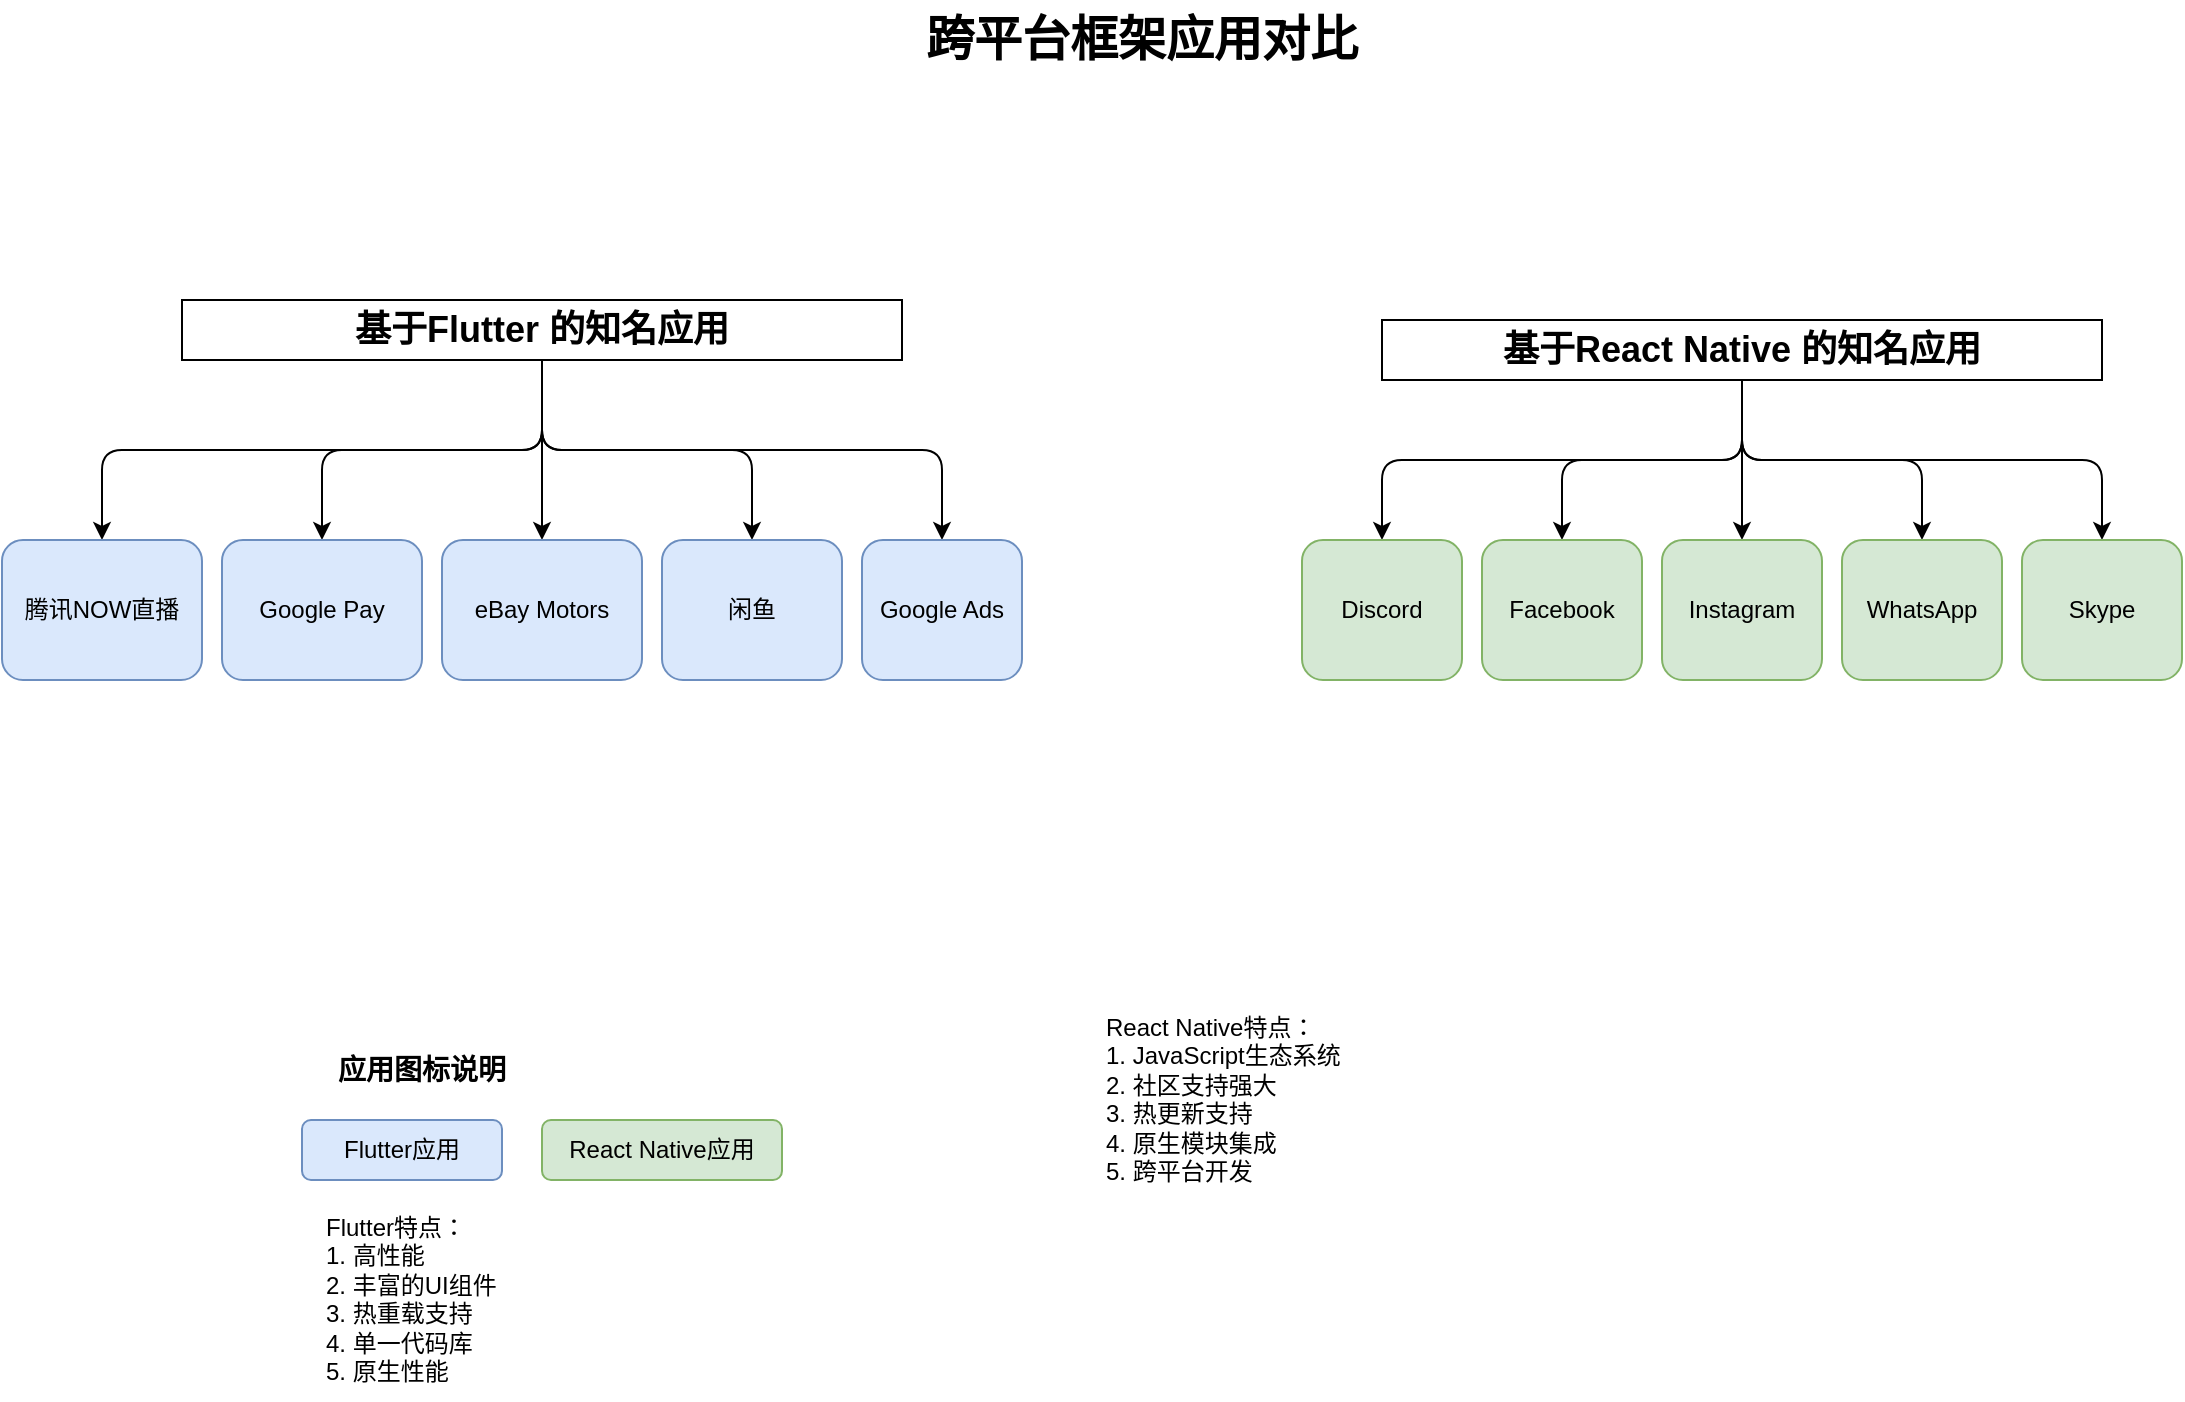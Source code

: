 <mxfile version="24.7.17">
  <diagram id="framework-apps" name="Framework Apps">
    <mxGraphModel dx="1702" dy="1701" grid="1" gridSize="10" guides="1" tooltips="1" connect="1" arrows="1" fold="1" page="1" pageScale="1" pageWidth="827" pageHeight="1169" math="0" shadow="0">
      <root>
        <mxCell id="0" />
        <mxCell id="1" parent="0" />
        <mxCell id="title" value="跨平台框架应用对比" style="text;html=1;strokeColor=none;fillColor=none;align=center;verticalAlign=middle;whiteSpace=wrap;rounded=0;fontSize=24;fontStyle=1" parent="1" vertex="1">
          <mxGeometry x="280" y="-100" width="360" height="40" as="geometry" />
        </mxCell>
        <mxCell id="Bx0jOJFizUDgGZ-KDTmD-1" style="edgeStyle=orthogonalEdgeStyle;rounded=1;orthogonalLoop=1;jettySize=auto;html=1;curved=0;" edge="1" parent="1" source="flutter-title" target="flutter-tencent">
          <mxGeometry relative="1" as="geometry" />
        </mxCell>
        <mxCell id="Bx0jOJFizUDgGZ-KDTmD-2" style="edgeStyle=orthogonalEdgeStyle;rounded=1;orthogonalLoop=1;jettySize=auto;html=1;curved=0;" edge="1" parent="1" source="flutter-title" target="flutter-google-pay">
          <mxGeometry relative="1" as="geometry" />
        </mxCell>
        <mxCell id="Bx0jOJFizUDgGZ-KDTmD-3" style="edgeStyle=orthogonalEdgeStyle;rounded=1;orthogonalLoop=1;jettySize=auto;html=1;curved=0;" edge="1" parent="1" source="flutter-title" target="flutter-ebay">
          <mxGeometry relative="1" as="geometry" />
        </mxCell>
        <mxCell id="Bx0jOJFizUDgGZ-KDTmD-4" style="edgeStyle=orthogonalEdgeStyle;rounded=1;orthogonalLoop=1;jettySize=auto;html=1;curved=0;" edge="1" parent="1" source="flutter-title" target="flutter-alibaba">
          <mxGeometry relative="1" as="geometry" />
        </mxCell>
        <mxCell id="Bx0jOJFizUDgGZ-KDTmD-5" style="edgeStyle=orthogonalEdgeStyle;rounded=1;orthogonalLoop=1;jettySize=auto;html=1;curved=0;" edge="1" parent="1" source="flutter-title" target="flutter-google-ads">
          <mxGeometry relative="1" as="geometry" />
        </mxCell>
        <mxCell id="flutter-title" value="基于Flutter 的知名应用" style="text;html=1;strokeColor=default;fillColor=none;align=center;verticalAlign=middle;whiteSpace=wrap;rounded=0;fontSize=18;fontStyle=1" parent="1" vertex="1">
          <mxGeometry x="-20" y="50" width="360" height="30" as="geometry" />
        </mxCell>
        <mxCell id="flutter-google-pay" value="Google Pay" style="rounded=1;whiteSpace=wrap;html=1;fillColor=#dae8fc;strokeColor=#6c8ebf;" parent="1" vertex="1">
          <mxGeometry y="170" width="100" height="70" as="geometry" />
        </mxCell>
        <mxCell id="flutter-google-ads" value="Google Ads" style="rounded=1;whiteSpace=wrap;html=1;fillColor=#dae8fc;strokeColor=#6c8ebf;" parent="1" vertex="1">
          <mxGeometry x="320" y="170" width="80" height="70" as="geometry" />
        </mxCell>
        <mxCell id="flutter-ebay" value="eBay Motors" style="rounded=1;whiteSpace=wrap;html=1;fillColor=#dae8fc;strokeColor=#6c8ebf;" parent="1" vertex="1">
          <mxGeometry x="110" y="170" width="100" height="70" as="geometry" />
        </mxCell>
        <mxCell id="flutter-tencent" value="腾讯NOW直播" style="rounded=1;whiteSpace=wrap;html=1;fillColor=#dae8fc;strokeColor=#6c8ebf;" parent="1" vertex="1">
          <mxGeometry x="-110" y="170" width="100" height="70" as="geometry" />
        </mxCell>
        <mxCell id="flutter-alibaba" value="闲鱼" style="rounded=1;whiteSpace=wrap;html=1;fillColor=#dae8fc;strokeColor=#6c8ebf;" parent="1" vertex="1">
          <mxGeometry x="220" y="170" width="90" height="70" as="geometry" />
        </mxCell>
        <mxCell id="flutter-desc" value="Flutter特点：&#xa;1. 高性能&#xa;2. 丰富的UI组件&#xa;3. 热重载支持&#xa;4. 单一代码库&#xa;5. 原生性能" style="text;html=1;strokeColor=none;fillColor=none;align=left;verticalAlign=top;whiteSpace=wrap;rounded=0;" parent="1" vertex="1">
          <mxGeometry x="50" y="500" width="200" height="100" as="geometry" />
        </mxCell>
        <mxCell id="Bx0jOJFizUDgGZ-KDTmD-6" style="edgeStyle=orthogonalEdgeStyle;rounded=1;orthogonalLoop=1;jettySize=auto;html=1;curved=0;" edge="1" parent="1" source="rn-title" target="rn-discord">
          <mxGeometry relative="1" as="geometry" />
        </mxCell>
        <mxCell id="Bx0jOJFizUDgGZ-KDTmD-7" style="edgeStyle=orthogonalEdgeStyle;rounded=1;orthogonalLoop=1;jettySize=auto;html=1;curved=0;" edge="1" parent="1" source="rn-title" target="rn-facebook">
          <mxGeometry relative="1" as="geometry" />
        </mxCell>
        <mxCell id="Bx0jOJFizUDgGZ-KDTmD-8" style="edgeStyle=orthogonalEdgeStyle;rounded=1;orthogonalLoop=1;jettySize=auto;html=1;curved=0;" edge="1" parent="1" source="rn-title" target="rn-instagram">
          <mxGeometry relative="1" as="geometry" />
        </mxCell>
        <mxCell id="Bx0jOJFizUDgGZ-KDTmD-9" style="edgeStyle=orthogonalEdgeStyle;rounded=1;orthogonalLoop=1;jettySize=auto;html=1;curved=0;" edge="1" parent="1" source="rn-title" target="rn-whatsapp">
          <mxGeometry relative="1" as="geometry" />
        </mxCell>
        <mxCell id="Bx0jOJFizUDgGZ-KDTmD-10" style="edgeStyle=orthogonalEdgeStyle;rounded=1;orthogonalLoop=1;jettySize=auto;html=1;curved=0;" edge="1" parent="1" source="rn-title" target="rn-skype">
          <mxGeometry relative="1" as="geometry" />
        </mxCell>
        <mxCell id="rn-title" value="基于React Native 的知名应用" style="text;html=1;strokeColor=default;fillColor=none;align=center;verticalAlign=middle;whiteSpace=wrap;rounded=0;fontSize=18;fontStyle=1" parent="1" vertex="1">
          <mxGeometry x="580" y="60" width="360" height="30" as="geometry" />
        </mxCell>
        <mxCell id="rn-facebook" value="Facebook" style="rounded=1;whiteSpace=wrap;html=1;fillColor=#d5e8d4;strokeColor=#82b366;" parent="1" vertex="1">
          <mxGeometry x="630" y="170" width="80" height="70" as="geometry" />
        </mxCell>
        <mxCell id="rn-instagram" value="Instagram" style="rounded=1;whiteSpace=wrap;html=1;fillColor=#d5e8d4;strokeColor=#82b366;" parent="1" vertex="1">
          <mxGeometry x="720" y="170" width="80" height="70" as="geometry" />
        </mxCell>
        <mxCell id="rn-whatsapp" value="WhatsApp" style="rounded=1;whiteSpace=wrap;html=1;fillColor=#d5e8d4;strokeColor=#82b366;" parent="1" vertex="1">
          <mxGeometry x="810" y="170" width="80" height="70" as="geometry" />
        </mxCell>
        <mxCell id="rn-discord" value="Discord" style="rounded=1;whiteSpace=wrap;html=1;fillColor=#d5e8d4;strokeColor=#82b366;" parent="1" vertex="1">
          <mxGeometry x="540" y="170" width="80" height="70" as="geometry" />
        </mxCell>
        <mxCell id="rn-skype" value="Skype" style="rounded=1;whiteSpace=wrap;html=1;fillColor=#d5e8d4;strokeColor=#82b366;" parent="1" vertex="1">
          <mxGeometry x="900" y="170" width="80" height="70" as="geometry" />
        </mxCell>
        <mxCell id="rn-desc" value="React Native特点：&#xa;1. JavaScript生态系统&#xa;2. 社区支持强大&#xa;3. 热更新支持&#xa;4. 原生模块集成&#xa;5. 跨平台开发" style="text;html=1;strokeColor=none;fillColor=none;align=left;verticalAlign=top;whiteSpace=wrap;rounded=0;" parent="1" vertex="1">
          <mxGeometry x="440" y="400" width="200" height="100" as="geometry" />
        </mxCell>
        <mxCell id="legend" value="应用图标说明" style="text;html=1;strokeColor=none;fillColor=none;align=center;verticalAlign=middle;whiteSpace=wrap;rounded=0;fontSize=14;fontStyle=1" parent="1" vertex="1">
          <mxGeometry x="40" y="420" width="120" height="30" as="geometry" />
        </mxCell>
        <mxCell id="legend-flutter" value="Flutter应用" style="rounded=1;whiteSpace=wrap;html=1;fillColor=#dae8fc;strokeColor=#6c8ebf;" parent="1" vertex="1">
          <mxGeometry x="40" y="460" width="100" height="30" as="geometry" />
        </mxCell>
        <mxCell id="legend-rn" value="React Native应用" style="rounded=1;whiteSpace=wrap;html=1;fillColor=#d5e8d4;strokeColor=#82b366;" parent="1" vertex="1">
          <mxGeometry x="160" y="460" width="120" height="30" as="geometry" />
        </mxCell>
      </root>
    </mxGraphModel>
  </diagram>
</mxfile>
